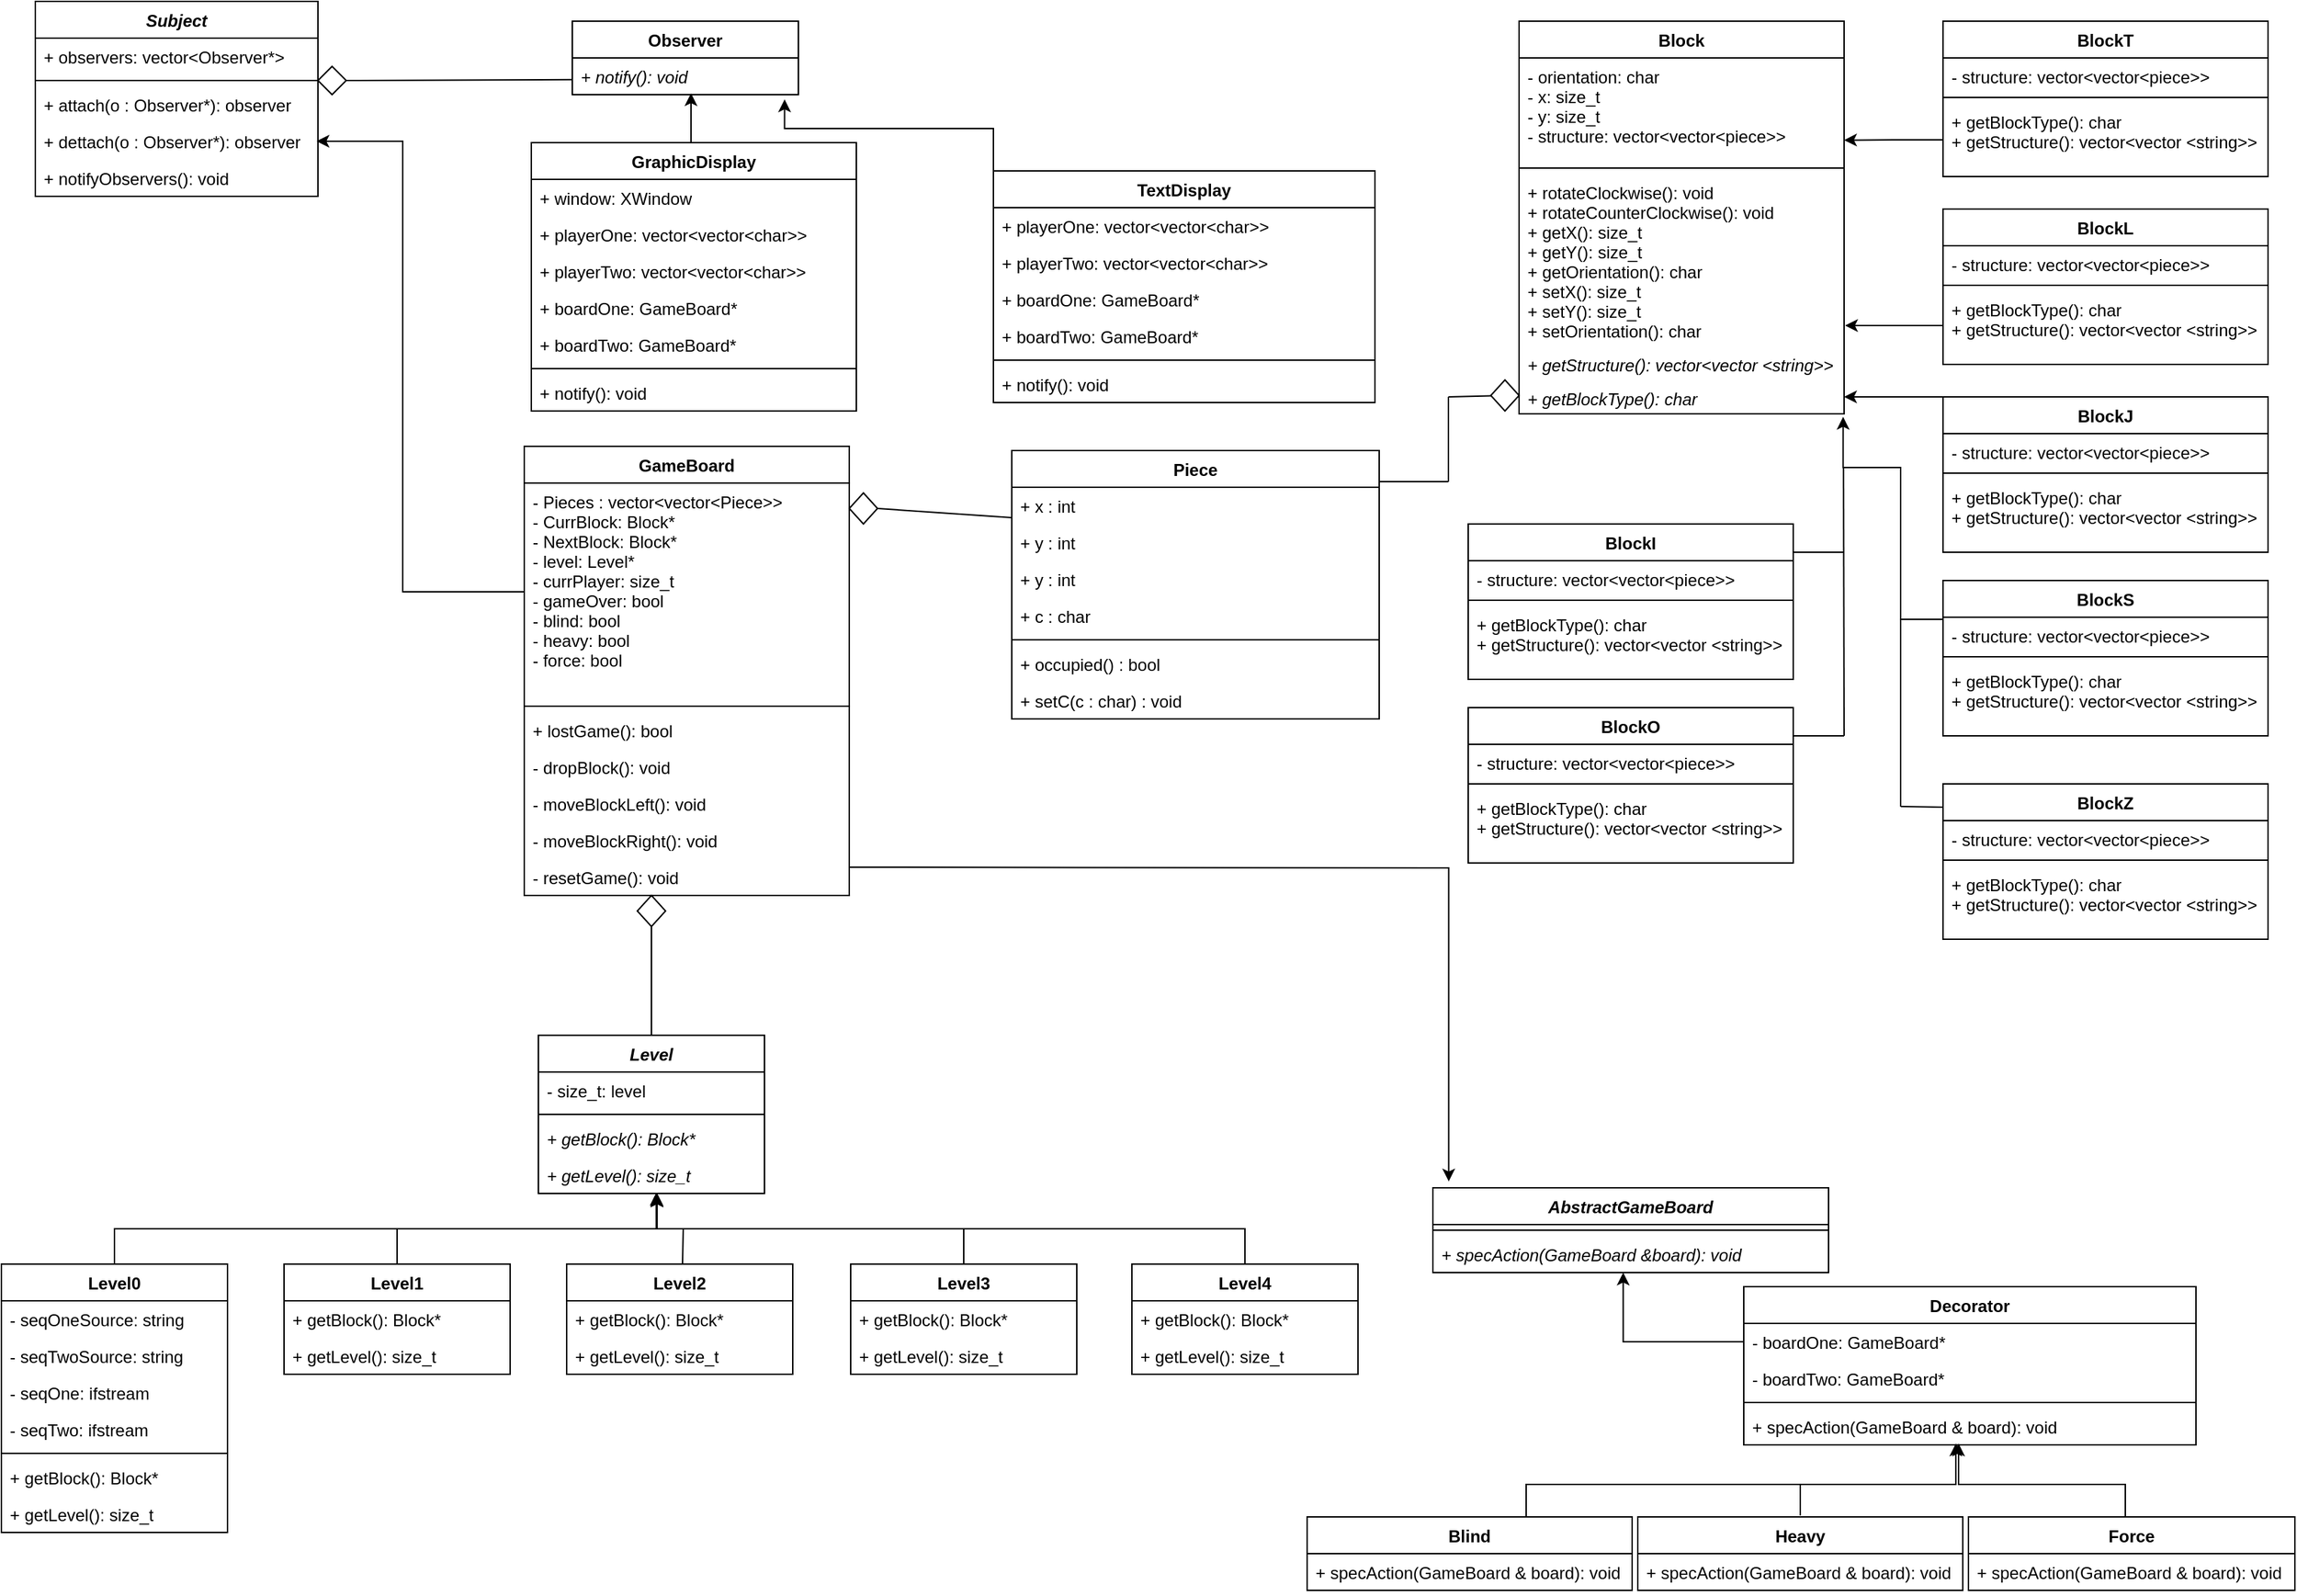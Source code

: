 <mxfile version="20.6.0" type="github">
  <diagram id="C5RBs43oDa-KdzZeNtuy" name="Page-1">
    <mxGraphModel dx="868" dy="437" grid="0" gridSize="10" guides="1" tooltips="1" connect="1" arrows="1" fold="1" page="0" pageScale="1" pageWidth="827" pageHeight="1169" math="0" shadow="0">
      <root>
        <mxCell id="WIyWlLk6GJQsqaUBKTNV-0" />
        <mxCell id="WIyWlLk6GJQsqaUBKTNV-1" parent="WIyWlLk6GJQsqaUBKTNV-0" />
        <mxCell id="HCrgHFyzqFVPdRo0mYGG-0" value="Subject" style="swimlane;fontStyle=3;align=center;verticalAlign=top;childLayout=stackLayout;horizontal=1;startSize=26;horizontalStack=0;resizeParent=1;resizeParentMax=0;resizeLast=0;collapsible=1;marginBottom=0;" parent="WIyWlLk6GJQsqaUBKTNV-1" vertex="1">
          <mxGeometry x="40" y="10" width="200" height="138" as="geometry" />
        </mxCell>
        <mxCell id="HCrgHFyzqFVPdRo0mYGG-1" value="+ observers: vector&lt;Observer*&gt;" style="text;strokeColor=none;fillColor=none;align=left;verticalAlign=top;spacingLeft=4;spacingRight=4;overflow=hidden;rotatable=0;points=[[0,0.5],[1,0.5]];portConstraint=eastwest;" parent="HCrgHFyzqFVPdRo0mYGG-0" vertex="1">
          <mxGeometry y="26" width="200" height="26" as="geometry" />
        </mxCell>
        <mxCell id="HCrgHFyzqFVPdRo0mYGG-2" value="" style="line;strokeWidth=1;fillColor=none;align=left;verticalAlign=middle;spacingTop=-1;spacingLeft=3;spacingRight=3;rotatable=0;labelPosition=right;points=[];portConstraint=eastwest;strokeColor=inherit;" parent="HCrgHFyzqFVPdRo0mYGG-0" vertex="1">
          <mxGeometry y="52" width="200" height="8" as="geometry" />
        </mxCell>
        <mxCell id="OUQTVfBQ55vAlHP0ge6A-0" value="+ attach(o : Observer*): observer" style="text;strokeColor=none;fillColor=none;align=left;verticalAlign=top;spacingLeft=4;spacingRight=4;overflow=hidden;rotatable=0;points=[[0,0.5],[1,0.5]];portConstraint=eastwest;" parent="HCrgHFyzqFVPdRo0mYGG-0" vertex="1">
          <mxGeometry y="60" width="200" height="26" as="geometry" />
        </mxCell>
        <mxCell id="OUQTVfBQ55vAlHP0ge6A-1" value="+ dettach(o : Observer*): observer" style="text;strokeColor=none;fillColor=none;align=left;verticalAlign=top;spacingLeft=4;spacingRight=4;overflow=hidden;rotatable=0;points=[[0,0.5],[1,0.5]];portConstraint=eastwest;" parent="HCrgHFyzqFVPdRo0mYGG-0" vertex="1">
          <mxGeometry y="86" width="200" height="26" as="geometry" />
        </mxCell>
        <mxCell id="OUQTVfBQ55vAlHP0ge6A-2" value="+ notifyObservers(): void" style="text;strokeColor=none;fillColor=none;align=left;verticalAlign=top;spacingLeft=4;spacingRight=4;overflow=hidden;rotatable=0;points=[[0,0.5],[1,0.5]];portConstraint=eastwest;" parent="HCrgHFyzqFVPdRo0mYGG-0" vertex="1">
          <mxGeometry y="112" width="200" height="26" as="geometry" />
        </mxCell>
        <mxCell id="HCrgHFyzqFVPdRo0mYGG-4" value="Observer&#xa;" style="swimlane;fontStyle=1;align=center;verticalAlign=top;childLayout=stackLayout;horizontal=1;startSize=26;horizontalStack=0;resizeParent=1;resizeParentMax=0;resizeLast=0;collapsible=1;marginBottom=0;" parent="WIyWlLk6GJQsqaUBKTNV-1" vertex="1">
          <mxGeometry x="420" y="24" width="160" height="52" as="geometry" />
        </mxCell>
        <mxCell id="HCrgHFyzqFVPdRo0mYGG-7" value="+ notify(): void" style="text;strokeColor=none;fillColor=none;align=left;verticalAlign=top;spacingLeft=4;spacingRight=4;overflow=hidden;rotatable=0;points=[[0,0.5],[1,0.5]];portConstraint=eastwest;fontStyle=2" parent="HCrgHFyzqFVPdRo0mYGG-4" vertex="1">
          <mxGeometry y="26" width="160" height="26" as="geometry" />
        </mxCell>
        <mxCell id="lVJH6jQBZUsWnWcLVEKp-0" style="edgeStyle=orthogonalEdgeStyle;rounded=0;orthogonalLoop=1;jettySize=auto;html=1;exitX=0.5;exitY=0;exitDx=0;exitDy=0;entryX=0.525;entryY=0.962;entryDx=0;entryDy=0;entryPerimeter=0;" parent="WIyWlLk6GJQsqaUBKTNV-1" source="HCrgHFyzqFVPdRo0mYGG-8" target="HCrgHFyzqFVPdRo0mYGG-7" edge="1">
          <mxGeometry relative="1" as="geometry" />
        </mxCell>
        <mxCell id="HCrgHFyzqFVPdRo0mYGG-8" value="GraphicDisplay&#xa;" style="swimlane;fontStyle=1;align=center;verticalAlign=top;childLayout=stackLayout;horizontal=1;startSize=26;horizontalStack=0;resizeParent=1;resizeParentMax=0;resizeLast=0;collapsible=1;marginBottom=0;" parent="WIyWlLk6GJQsqaUBKTNV-1" vertex="1">
          <mxGeometry x="391" y="110" width="230" height="190" as="geometry" />
        </mxCell>
        <mxCell id="HCrgHFyzqFVPdRo0mYGG-9" value="+ window: XWindow" style="text;strokeColor=none;fillColor=none;align=left;verticalAlign=top;spacingLeft=4;spacingRight=4;overflow=hidden;rotatable=0;points=[[0,0.5],[1,0.5]];portConstraint=eastwest;" parent="HCrgHFyzqFVPdRo0mYGG-8" vertex="1">
          <mxGeometry y="26" width="230" height="26" as="geometry" />
        </mxCell>
        <mxCell id="OUQTVfBQ55vAlHP0ge6A-22" value="+ playerOne: vector&lt;vector&lt;char&gt;&gt;" style="text;strokeColor=none;fillColor=none;align=left;verticalAlign=top;spacingLeft=4;spacingRight=4;overflow=hidden;rotatable=0;points=[[0,0.5],[1,0.5]];portConstraint=eastwest;" parent="HCrgHFyzqFVPdRo0mYGG-8" vertex="1">
          <mxGeometry y="52" width="230" height="26" as="geometry" />
        </mxCell>
        <mxCell id="OUQTVfBQ55vAlHP0ge6A-23" value="+ playerTwo: vector&lt;vector&lt;char&gt;&gt;" style="text;strokeColor=none;fillColor=none;align=left;verticalAlign=top;spacingLeft=4;spacingRight=4;overflow=hidden;rotatable=0;points=[[0,0.5],[1,0.5]];portConstraint=eastwest;" parent="HCrgHFyzqFVPdRo0mYGG-8" vertex="1">
          <mxGeometry y="78" width="230" height="26" as="geometry" />
        </mxCell>
        <mxCell id="OUQTVfBQ55vAlHP0ge6A-24" value="+ boardOne: GameBoard*" style="text;strokeColor=none;fillColor=none;align=left;verticalAlign=top;spacingLeft=4;spacingRight=4;overflow=hidden;rotatable=0;points=[[0,0.5],[1,0.5]];portConstraint=eastwest;" parent="HCrgHFyzqFVPdRo0mYGG-8" vertex="1">
          <mxGeometry y="104" width="230" height="26" as="geometry" />
        </mxCell>
        <mxCell id="OUQTVfBQ55vAlHP0ge6A-25" value="+ boardTwo: GameBoard*" style="text;strokeColor=none;fillColor=none;align=left;verticalAlign=top;spacingLeft=4;spacingRight=4;overflow=hidden;rotatable=0;points=[[0,0.5],[1,0.5]];portConstraint=eastwest;" parent="HCrgHFyzqFVPdRo0mYGG-8" vertex="1">
          <mxGeometry y="130" width="230" height="26" as="geometry" />
        </mxCell>
        <mxCell id="HCrgHFyzqFVPdRo0mYGG-10" value="" style="line;strokeWidth=1;fillColor=none;align=left;verticalAlign=middle;spacingTop=-1;spacingLeft=3;spacingRight=3;rotatable=0;labelPosition=right;points=[];portConstraint=eastwest;strokeColor=inherit;" parent="HCrgHFyzqFVPdRo0mYGG-8" vertex="1">
          <mxGeometry y="156" width="230" height="8" as="geometry" />
        </mxCell>
        <mxCell id="OUQTVfBQ55vAlHP0ge6A-26" value="+ notify(): void" style="text;strokeColor=none;fillColor=none;align=left;verticalAlign=top;spacingLeft=4;spacingRight=4;overflow=hidden;rotatable=0;points=[[0,0.5],[1,0.5]];portConstraint=eastwest;" parent="HCrgHFyzqFVPdRo0mYGG-8" vertex="1">
          <mxGeometry y="164" width="230" height="26" as="geometry" />
        </mxCell>
        <mxCell id="OUQTVfBQ55vAlHP0ge6A-53" style="edgeStyle=orthogonalEdgeStyle;rounded=0;orthogonalLoop=1;jettySize=auto;html=1;exitX=0;exitY=0;exitDx=0;exitDy=0;entryX=0.939;entryY=1.13;entryDx=0;entryDy=0;entryPerimeter=0;" parent="WIyWlLk6GJQsqaUBKTNV-1" source="HCrgHFyzqFVPdRo0mYGG-12" target="HCrgHFyzqFVPdRo0mYGG-7" edge="1">
          <mxGeometry relative="1" as="geometry">
            <Array as="points">
              <mxPoint x="718" y="100" />
              <mxPoint x="570" y="100" />
            </Array>
          </mxGeometry>
        </mxCell>
        <mxCell id="HCrgHFyzqFVPdRo0mYGG-12" value="TextDisplay&#xa;" style="swimlane;fontStyle=1;align=center;verticalAlign=top;childLayout=stackLayout;horizontal=1;startSize=26;horizontalStack=0;resizeParent=1;resizeParentMax=0;resizeLast=0;collapsible=1;marginBottom=0;" parent="WIyWlLk6GJQsqaUBKTNV-1" vertex="1">
          <mxGeometry x="718" y="130" width="270" height="164" as="geometry" />
        </mxCell>
        <mxCell id="HCrgHFyzqFVPdRo0mYGG-13" value="+ playerOne: vector&lt;vector&lt;char&gt;&gt;" style="text;strokeColor=none;fillColor=none;align=left;verticalAlign=top;spacingLeft=4;spacingRight=4;overflow=hidden;rotatable=0;points=[[0,0.5],[1,0.5]];portConstraint=eastwest;" parent="HCrgHFyzqFVPdRo0mYGG-12" vertex="1">
          <mxGeometry y="26" width="270" height="26" as="geometry" />
        </mxCell>
        <mxCell id="OUQTVfBQ55vAlHP0ge6A-18" value="+ playerTwo: vector&lt;vector&lt;char&gt;&gt;" style="text;strokeColor=none;fillColor=none;align=left;verticalAlign=top;spacingLeft=4;spacingRight=4;overflow=hidden;rotatable=0;points=[[0,0.5],[1,0.5]];portConstraint=eastwest;" parent="HCrgHFyzqFVPdRo0mYGG-12" vertex="1">
          <mxGeometry y="52" width="270" height="26" as="geometry" />
        </mxCell>
        <mxCell id="OUQTVfBQ55vAlHP0ge6A-19" value="+ boardOne: GameBoard*" style="text;strokeColor=none;fillColor=none;align=left;verticalAlign=top;spacingLeft=4;spacingRight=4;overflow=hidden;rotatable=0;points=[[0,0.5],[1,0.5]];portConstraint=eastwest;" parent="HCrgHFyzqFVPdRo0mYGG-12" vertex="1">
          <mxGeometry y="78" width="270" height="26" as="geometry" />
        </mxCell>
        <mxCell id="OUQTVfBQ55vAlHP0ge6A-20" value="+ boardTwo: GameBoard*" style="text;strokeColor=none;fillColor=none;align=left;verticalAlign=top;spacingLeft=4;spacingRight=4;overflow=hidden;rotatable=0;points=[[0,0.5],[1,0.5]];portConstraint=eastwest;" parent="HCrgHFyzqFVPdRo0mYGG-12" vertex="1">
          <mxGeometry y="104" width="270" height="26" as="geometry" />
        </mxCell>
        <mxCell id="HCrgHFyzqFVPdRo0mYGG-14" value="" style="line;strokeWidth=1;fillColor=none;align=left;verticalAlign=middle;spacingTop=-1;spacingLeft=3;spacingRight=3;rotatable=0;labelPosition=right;points=[];portConstraint=eastwest;strokeColor=inherit;" parent="HCrgHFyzqFVPdRo0mYGG-12" vertex="1">
          <mxGeometry y="130" width="270" height="8" as="geometry" />
        </mxCell>
        <mxCell id="HCrgHFyzqFVPdRo0mYGG-15" value="+ notify(): void" style="text;strokeColor=none;fillColor=none;align=left;verticalAlign=top;spacingLeft=4;spacingRight=4;overflow=hidden;rotatable=0;points=[[0,0.5],[1,0.5]];portConstraint=eastwest;" parent="HCrgHFyzqFVPdRo0mYGG-12" vertex="1">
          <mxGeometry y="138" width="270" height="26" as="geometry" />
        </mxCell>
        <mxCell id="HCrgHFyzqFVPdRo0mYGG-22" value="GameBoard" style="swimlane;fontStyle=1;align=center;verticalAlign=top;childLayout=stackLayout;horizontal=1;startSize=26;horizontalStack=0;resizeParent=1;resizeParentMax=0;resizeLast=0;collapsible=1;marginBottom=0;" parent="WIyWlLk6GJQsqaUBKTNV-1" vertex="1">
          <mxGeometry x="386" y="325" width="230" height="318" as="geometry" />
        </mxCell>
        <mxCell id="HCrgHFyzqFVPdRo0mYGG-23" value="- Pieces : vector&lt;vector&lt;Piece&gt;&gt;&#xa;- CurrBlock: Block*&#xa;- NextBlock: Block*&#xa;- level: Level* &#xa;- currPlayer: size_t&#xa;- gameOver: bool&#xa;- blind: bool&#xa;- heavy: bool&#xa;- force: bool" style="text;strokeColor=none;fillColor=none;align=left;verticalAlign=top;spacingLeft=4;spacingRight=4;overflow=hidden;rotatable=0;points=[[0,0.5],[1,0.5]];portConstraint=eastwest;" parent="HCrgHFyzqFVPdRo0mYGG-22" vertex="1">
          <mxGeometry y="26" width="230" height="154" as="geometry" />
        </mxCell>
        <mxCell id="HCrgHFyzqFVPdRo0mYGG-24" value="" style="line;strokeWidth=1;fillColor=none;align=left;verticalAlign=middle;spacingTop=-1;spacingLeft=3;spacingRight=3;rotatable=0;labelPosition=right;points=[];portConstraint=eastwest;strokeColor=inherit;" parent="HCrgHFyzqFVPdRo0mYGG-22" vertex="1">
          <mxGeometry y="180" width="230" height="8" as="geometry" />
        </mxCell>
        <mxCell id="HCrgHFyzqFVPdRo0mYGG-25" value="+ lostGame(): bool" style="text;strokeColor=none;fillColor=none;align=left;verticalAlign=top;spacingLeft=4;spacingRight=4;overflow=hidden;rotatable=0;points=[[0,0.5],[1,0.5]];portConstraint=eastwest;" parent="HCrgHFyzqFVPdRo0mYGG-22" vertex="1">
          <mxGeometry y="188" width="230" height="26" as="geometry" />
        </mxCell>
        <mxCell id="HCrgHFyzqFVPdRo0mYGG-112" value="- dropBlock(): void" style="text;strokeColor=none;fillColor=none;align=left;verticalAlign=top;spacingLeft=4;spacingRight=4;overflow=hidden;rotatable=0;points=[[0,0.5],[1,0.5]];portConstraint=eastwest;" parent="HCrgHFyzqFVPdRo0mYGG-22" vertex="1">
          <mxGeometry y="214" width="230" height="26" as="geometry" />
        </mxCell>
        <mxCell id="HCrgHFyzqFVPdRo0mYGG-128" value="- moveBlockLeft(): void" style="text;strokeColor=none;fillColor=none;align=left;verticalAlign=top;spacingLeft=4;spacingRight=4;overflow=hidden;rotatable=0;points=[[0,0.5],[1,0.5]];portConstraint=eastwest;" parent="HCrgHFyzqFVPdRo0mYGG-22" vertex="1">
          <mxGeometry y="240" width="230" height="26" as="geometry" />
        </mxCell>
        <mxCell id="HCrgHFyzqFVPdRo0mYGG-129" value="- moveBlockRight(): void" style="text;strokeColor=none;fillColor=none;align=left;verticalAlign=top;spacingLeft=4;spacingRight=4;overflow=hidden;rotatable=0;points=[[0,0.5],[1,0.5]];portConstraint=eastwest;" parent="HCrgHFyzqFVPdRo0mYGG-22" vertex="1">
          <mxGeometry y="266" width="230" height="26" as="geometry" />
        </mxCell>
        <mxCell id="HCrgHFyzqFVPdRo0mYGG-130" value="- resetGame(): void" style="text;strokeColor=none;fillColor=none;align=left;verticalAlign=top;spacingLeft=4;spacingRight=4;overflow=hidden;rotatable=0;points=[[0,0.5],[1,0.5]];portConstraint=eastwest;" parent="HCrgHFyzqFVPdRo0mYGG-22" vertex="1">
          <mxGeometry y="292" width="230" height="26" as="geometry" />
        </mxCell>
        <mxCell id="HCrgHFyzqFVPdRo0mYGG-26" value="Block" style="swimlane;fontStyle=1;align=center;verticalAlign=top;childLayout=stackLayout;horizontal=1;startSize=26;horizontalStack=0;resizeParent=1;resizeParentMax=0;resizeLast=0;collapsible=1;marginBottom=0;" parent="WIyWlLk6GJQsqaUBKTNV-1" vertex="1">
          <mxGeometry x="1090" y="24" width="230" height="278" as="geometry" />
        </mxCell>
        <mxCell id="HCrgHFyzqFVPdRo0mYGG-27" value="- orientation: char&#xa;- x: size_t&#xa;- y: size_t&#xa;- structure: vector&lt;vector&lt;piece&gt;&gt;" style="text;strokeColor=none;fillColor=none;align=left;verticalAlign=top;spacingLeft=4;spacingRight=4;overflow=hidden;rotatable=0;points=[[0,0.5],[1,0.5]];portConstraint=eastwest;" parent="HCrgHFyzqFVPdRo0mYGG-26" vertex="1">
          <mxGeometry y="26" width="230" height="74" as="geometry" />
        </mxCell>
        <mxCell id="HCrgHFyzqFVPdRo0mYGG-28" value="" style="line;strokeWidth=1;fillColor=none;align=left;verticalAlign=middle;spacingTop=-1;spacingLeft=3;spacingRight=3;rotatable=0;labelPosition=right;points=[];portConstraint=eastwest;strokeColor=inherit;" parent="HCrgHFyzqFVPdRo0mYGG-26" vertex="1">
          <mxGeometry y="100" width="230" height="8" as="geometry" />
        </mxCell>
        <mxCell id="HCrgHFyzqFVPdRo0mYGG-29" value="+ rotateClockwise(): void&#xa;+ rotateCounterClockwise(): void&#xa;+ getX(): size_t&#xa;+ getY(): size_t&#xa;+ getOrientation(): char&#xa;+ setX(): size_t&#xa;+ setY(): size_t&#xa;+ setOrientation(): char" style="text;strokeColor=none;fillColor=none;align=left;verticalAlign=top;spacingLeft=4;spacingRight=4;overflow=hidden;rotatable=0;points=[[0,0.5],[1,0.5]];portConstraint=eastwest;fontStyle=0" parent="HCrgHFyzqFVPdRo0mYGG-26" vertex="1">
          <mxGeometry y="108" width="230" height="122" as="geometry" />
        </mxCell>
        <mxCell id="QaR2JVbbHhm6DyczOlMg-28" value="+ getStructure(): vector&lt;vector &lt;string&gt;&gt;" style="text;strokeColor=none;fillColor=none;align=left;verticalAlign=top;spacingLeft=4;spacingRight=4;overflow=hidden;rotatable=0;points=[[0,0.5],[1,0.5]];portConstraint=eastwest;fontStyle=2" parent="HCrgHFyzqFVPdRo0mYGG-26" vertex="1">
          <mxGeometry y="230" width="230" height="24" as="geometry" />
        </mxCell>
        <mxCell id="QaR2JVbbHhm6DyczOlMg-26" value="+ getBlockType(): char" style="text;strokeColor=none;fillColor=none;align=left;verticalAlign=top;spacingLeft=4;spacingRight=4;overflow=hidden;rotatable=0;points=[[0,0.5],[1,0.5]];portConstraint=eastwest;fontStyle=2" parent="HCrgHFyzqFVPdRo0mYGG-26" vertex="1">
          <mxGeometry y="254" width="230" height="24" as="geometry" />
        </mxCell>
        <mxCell id="HCrgHFyzqFVPdRo0mYGG-42" value="Decorator&#xa;" style="swimlane;fontStyle=1;align=center;verticalAlign=top;childLayout=stackLayout;horizontal=1;startSize=26;horizontalStack=0;resizeParent=1;resizeParentMax=0;resizeLast=0;collapsible=1;marginBottom=0;" parent="WIyWlLk6GJQsqaUBKTNV-1" vertex="1">
          <mxGeometry x="1249" y="920" width="320" height="112" as="geometry" />
        </mxCell>
        <mxCell id="HCrgHFyzqFVPdRo0mYGG-43" value="- boardOne: GameBoard*" style="text;strokeColor=none;fillColor=none;align=left;verticalAlign=top;spacingLeft=4;spacingRight=4;overflow=hidden;rotatable=0;points=[[0,0.5],[1,0.5]];portConstraint=eastwest;" parent="HCrgHFyzqFVPdRo0mYGG-42" vertex="1">
          <mxGeometry y="26" width="320" height="26" as="geometry" />
        </mxCell>
        <mxCell id="QaR2JVbbHhm6DyczOlMg-0" value="- boardTwo: GameBoard*" style="text;strokeColor=none;fillColor=none;align=left;verticalAlign=top;spacingLeft=4;spacingRight=4;overflow=hidden;rotatable=0;points=[[0,0.5],[1,0.5]];portConstraint=eastwest;" parent="HCrgHFyzqFVPdRo0mYGG-42" vertex="1">
          <mxGeometry y="52" width="320" height="26" as="geometry" />
        </mxCell>
        <mxCell id="HCrgHFyzqFVPdRo0mYGG-44" value="" style="line;strokeWidth=1;fillColor=none;align=left;verticalAlign=middle;spacingTop=-1;spacingLeft=3;spacingRight=3;rotatable=0;labelPosition=right;points=[];portConstraint=eastwest;strokeColor=inherit;" parent="HCrgHFyzqFVPdRo0mYGG-42" vertex="1">
          <mxGeometry y="78" width="320" height="8" as="geometry" />
        </mxCell>
        <mxCell id="HCrgHFyzqFVPdRo0mYGG-45" value="+ specAction(GameBoard &amp; board): void" style="text;strokeColor=none;fillColor=none;align=left;verticalAlign=top;spacingLeft=4;spacingRight=4;overflow=hidden;rotatable=0;points=[[0,0.5],[1,0.5]];portConstraint=eastwest;" parent="HCrgHFyzqFVPdRo0mYGG-42" vertex="1">
          <mxGeometry y="86" width="320" height="26" as="geometry" />
        </mxCell>
        <mxCell id="HCrgHFyzqFVPdRo0mYGG-46" value="Piece" style="swimlane;fontStyle=1;align=center;verticalAlign=top;childLayout=stackLayout;horizontal=1;startSize=26;horizontalStack=0;resizeParent=1;resizeParentMax=0;resizeLast=0;collapsible=1;marginBottom=0;" parent="WIyWlLk6GJQsqaUBKTNV-1" vertex="1">
          <mxGeometry x="731" y="328" width="260" height="190" as="geometry" />
        </mxCell>
        <mxCell id="OUQTVfBQ55vAlHP0ge6A-12" value="+ x : int" style="text;strokeColor=none;fillColor=none;align=left;verticalAlign=top;spacingLeft=4;spacingRight=4;overflow=hidden;rotatable=0;points=[[0,0.5],[1,0.5]];portConstraint=eastwest;" parent="HCrgHFyzqFVPdRo0mYGG-46" vertex="1">
          <mxGeometry y="26" width="260" height="26" as="geometry" />
        </mxCell>
        <mxCell id="OUQTVfBQ55vAlHP0ge6A-13" value="+ y : int" style="text;strokeColor=none;fillColor=none;align=left;verticalAlign=top;spacingLeft=4;spacingRight=4;overflow=hidden;rotatable=0;points=[[0,0.5],[1,0.5]];portConstraint=eastwest;" parent="HCrgHFyzqFVPdRo0mYGG-46" vertex="1">
          <mxGeometry y="52" width="260" height="26" as="geometry" />
        </mxCell>
        <mxCell id="QaR2JVbbHhm6DyczOlMg-13" value="+ y : int" style="text;strokeColor=none;fillColor=none;align=left;verticalAlign=top;spacingLeft=4;spacingRight=4;overflow=hidden;rotatable=0;points=[[0,0.5],[1,0.5]];portConstraint=eastwest;" parent="HCrgHFyzqFVPdRo0mYGG-46" vertex="1">
          <mxGeometry y="78" width="260" height="26" as="geometry" />
        </mxCell>
        <mxCell id="OUQTVfBQ55vAlHP0ge6A-14" value="+ c : char" style="text;strokeColor=none;fillColor=none;align=left;verticalAlign=top;spacingLeft=4;spacingRight=4;overflow=hidden;rotatable=0;points=[[0,0.5],[1,0.5]];portConstraint=eastwest;" parent="HCrgHFyzqFVPdRo0mYGG-46" vertex="1">
          <mxGeometry y="104" width="260" height="26" as="geometry" />
        </mxCell>
        <mxCell id="HCrgHFyzqFVPdRo0mYGG-48" value="" style="line;strokeWidth=1;fillColor=none;align=left;verticalAlign=middle;spacingTop=-1;spacingLeft=3;spacingRight=3;rotatable=0;labelPosition=right;points=[];portConstraint=eastwest;strokeColor=inherit;" parent="HCrgHFyzqFVPdRo0mYGG-46" vertex="1">
          <mxGeometry y="130" width="260" height="8" as="geometry" />
        </mxCell>
        <mxCell id="OUQTVfBQ55vAlHP0ge6A-16" value="+ occupied() : bool" style="text;strokeColor=none;fillColor=none;align=left;verticalAlign=top;spacingLeft=4;spacingRight=4;overflow=hidden;rotatable=0;points=[[0,0.5],[1,0.5]];portConstraint=eastwest;" parent="HCrgHFyzqFVPdRo0mYGG-46" vertex="1">
          <mxGeometry y="138" width="260" height="26" as="geometry" />
        </mxCell>
        <mxCell id="HCrgHFyzqFVPdRo0mYGG-49" value="+ setC(c : char) : void" style="text;strokeColor=none;fillColor=none;align=left;verticalAlign=top;spacingLeft=4;spacingRight=4;overflow=hidden;rotatable=0;points=[[0,0.5],[1,0.5]];portConstraint=eastwest;" parent="HCrgHFyzqFVPdRo0mYGG-46" vertex="1">
          <mxGeometry y="164" width="260" height="26" as="geometry" />
        </mxCell>
        <mxCell id="2h-iUpZ2-GN6CcSoCDCx-0" style="edgeStyle=orthogonalEdgeStyle;rounded=0;orthogonalLoop=1;jettySize=auto;html=1;exitX=0.5;exitY=0;exitDx=0;exitDy=0;entryX=0.469;entryY=0.962;entryDx=0;entryDy=0;entryPerimeter=0;" parent="WIyWlLk6GJQsqaUBKTNV-1" source="HCrgHFyzqFVPdRo0mYGG-70" target="HCrgHFyzqFVPdRo0mYGG-45" edge="1">
          <mxGeometry relative="1" as="geometry">
            <Array as="points">
              <mxPoint x="1095" y="1060" />
              <mxPoint x="1399" y="1060" />
            </Array>
          </mxGeometry>
        </mxCell>
        <mxCell id="HCrgHFyzqFVPdRo0mYGG-70" value="Blind" style="swimlane;fontStyle=1;align=center;verticalAlign=top;childLayout=stackLayout;horizontal=1;startSize=26;horizontalStack=0;resizeParent=1;resizeParentMax=0;resizeLast=0;collapsible=1;marginBottom=0;" parent="WIyWlLk6GJQsqaUBKTNV-1" vertex="1">
          <mxGeometry x="940" y="1083" width="230" height="52" as="geometry" />
        </mxCell>
        <mxCell id="QaR2JVbbHhm6DyczOlMg-2" value="+ specAction(GameBoard &amp; board): void" style="text;strokeColor=none;fillColor=none;align=left;verticalAlign=top;spacingLeft=4;spacingRight=4;overflow=hidden;rotatable=0;points=[[0,0.5],[1,0.5]];portConstraint=eastwest;" parent="HCrgHFyzqFVPdRo0mYGG-70" vertex="1">
          <mxGeometry y="26" width="230" height="26" as="geometry" />
        </mxCell>
        <mxCell id="2h-iUpZ2-GN6CcSoCDCx-2" style="edgeStyle=orthogonalEdgeStyle;rounded=0;orthogonalLoop=1;jettySize=auto;html=1;exitX=0.5;exitY=0;exitDx=0;exitDy=0;entryX=0.475;entryY=0.962;entryDx=0;entryDy=0;entryPerimeter=0;" parent="WIyWlLk6GJQsqaUBKTNV-1" source="HCrgHFyzqFVPdRo0mYGG-74" target="HCrgHFyzqFVPdRo0mYGG-45" edge="1">
          <mxGeometry relative="1" as="geometry">
            <Array as="points">
              <mxPoint x="1519" y="1060" />
              <mxPoint x="1401" y="1060" />
            </Array>
          </mxGeometry>
        </mxCell>
        <mxCell id="HCrgHFyzqFVPdRo0mYGG-74" value="Force" style="swimlane;fontStyle=1;align=center;verticalAlign=top;childLayout=stackLayout;horizontal=1;startSize=26;horizontalStack=0;resizeParent=1;resizeParentMax=0;resizeLast=0;collapsible=1;marginBottom=0;" parent="WIyWlLk6GJQsqaUBKTNV-1" vertex="1">
          <mxGeometry x="1408" y="1083" width="231" height="52" as="geometry" />
        </mxCell>
        <mxCell id="QaR2JVbbHhm6DyczOlMg-4" value="+ specAction(GameBoard &amp; board): void" style="text;strokeColor=none;fillColor=none;align=left;verticalAlign=top;spacingLeft=4;spacingRight=4;overflow=hidden;rotatable=0;points=[[0,0.5],[1,0.5]];portConstraint=eastwest;" parent="HCrgHFyzqFVPdRo0mYGG-74" vertex="1">
          <mxGeometry y="26" width="231" height="26" as="geometry" />
        </mxCell>
        <mxCell id="HCrgHFyzqFVPdRo0mYGG-78" value="Heavy" style="swimlane;fontStyle=1;align=center;verticalAlign=top;childLayout=stackLayout;horizontal=1;startSize=26;horizontalStack=0;resizeParent=1;resizeParentMax=0;resizeLast=0;collapsible=1;marginBottom=0;" parent="WIyWlLk6GJQsqaUBKTNV-1" vertex="1">
          <mxGeometry x="1174" y="1083" width="230" height="52" as="geometry" />
        </mxCell>
        <mxCell id="QaR2JVbbHhm6DyczOlMg-3" value="+ specAction(GameBoard &amp; board): void" style="text;strokeColor=none;fillColor=none;align=left;verticalAlign=top;spacingLeft=4;spacingRight=4;overflow=hidden;rotatable=0;points=[[0,0.5],[1,0.5]];portConstraint=eastwest;" parent="HCrgHFyzqFVPdRo0mYGG-78" vertex="1">
          <mxGeometry y="26" width="230" height="26" as="geometry" />
        </mxCell>
        <mxCell id="OUQTVfBQ55vAlHP0ge6A-3" value="" style="rhombus;whiteSpace=wrap;html=1;" parent="WIyWlLk6GJQsqaUBKTNV-1" vertex="1">
          <mxGeometry x="240" y="56" width="20" height="20" as="geometry" />
        </mxCell>
        <mxCell id="OUQTVfBQ55vAlHP0ge6A-4" value="" style="endArrow=none;html=1;rounded=0;entryX=0;entryY=0.744;entryDx=0;entryDy=0;entryPerimeter=0;exitX=1;exitY=0.5;exitDx=0;exitDy=0;" parent="WIyWlLk6GJQsqaUBKTNV-1" source="OUQTVfBQ55vAlHP0ge6A-3" edge="1">
          <mxGeometry width="50" height="50" relative="1" as="geometry">
            <mxPoint x="270" y="65" as="sourcePoint" />
            <mxPoint x="420" y="65.344" as="targetPoint" />
          </mxGeometry>
        </mxCell>
        <mxCell id="OUQTVfBQ55vAlHP0ge6A-6" style="edgeStyle=orthogonalEdgeStyle;rounded=0;orthogonalLoop=1;jettySize=auto;html=1;exitX=0;exitY=0.5;exitDx=0;exitDy=0;entryX=1;entryY=0.5;entryDx=0;entryDy=0;" parent="WIyWlLk6GJQsqaUBKTNV-1" source="HCrgHFyzqFVPdRo0mYGG-23" edge="1">
          <mxGeometry relative="1" as="geometry">
            <mxPoint x="330" y="518" as="sourcePoint" />
            <mxPoint x="239" y="109" as="targetPoint" />
            <Array as="points">
              <mxPoint x="300" y="428" />
              <mxPoint x="300" y="109" />
            </Array>
          </mxGeometry>
        </mxCell>
        <mxCell id="OUQTVfBQ55vAlHP0ge6A-7" value="" style="rhombus;whiteSpace=wrap;html=1;" parent="WIyWlLk6GJQsqaUBKTNV-1" vertex="1">
          <mxGeometry x="616" y="358" width="20" height="22" as="geometry" />
        </mxCell>
        <mxCell id="2h-iUpZ2-GN6CcSoCDCx-3" value="AbstractGameBoard" style="swimlane;fontStyle=3;align=center;verticalAlign=top;childLayout=stackLayout;horizontal=1;startSize=26;horizontalStack=0;resizeParent=1;resizeParentMax=0;resizeLast=0;collapsible=1;marginBottom=0;" parent="WIyWlLk6GJQsqaUBKTNV-1" vertex="1">
          <mxGeometry x="1029" y="850" width="280" height="60" as="geometry" />
        </mxCell>
        <mxCell id="2h-iUpZ2-GN6CcSoCDCx-5" value="" style="line;strokeWidth=1;fillColor=none;align=left;verticalAlign=middle;spacingTop=-1;spacingLeft=3;spacingRight=3;rotatable=0;labelPosition=right;points=[];portConstraint=eastwest;strokeColor=inherit;" parent="2h-iUpZ2-GN6CcSoCDCx-3" vertex="1">
          <mxGeometry y="26" width="280" height="8" as="geometry" />
        </mxCell>
        <mxCell id="2h-iUpZ2-GN6CcSoCDCx-6" value="+ specAction(GameBoard &amp;board): void" style="text;strokeColor=none;fillColor=none;align=left;verticalAlign=top;spacingLeft=4;spacingRight=4;overflow=hidden;rotatable=0;points=[[0,0.5],[1,0.5]];portConstraint=eastwest;fontStyle=2" parent="2h-iUpZ2-GN6CcSoCDCx-3" vertex="1">
          <mxGeometry y="34" width="280" height="26" as="geometry" />
        </mxCell>
        <mxCell id="2h-iUpZ2-GN6CcSoCDCx-7" style="edgeStyle=orthogonalEdgeStyle;rounded=0;orthogonalLoop=1;jettySize=auto;html=1;exitX=0;exitY=0.5;exitDx=0;exitDy=0;entryX=0.481;entryY=1;entryDx=0;entryDy=0;entryPerimeter=0;" parent="WIyWlLk6GJQsqaUBKTNV-1" source="HCrgHFyzqFVPdRo0mYGG-43" target="2h-iUpZ2-GN6CcSoCDCx-6" edge="1">
          <mxGeometry relative="1" as="geometry" />
        </mxCell>
        <mxCell id="2h-iUpZ2-GN6CcSoCDCx-8" style="edgeStyle=orthogonalEdgeStyle;rounded=0;orthogonalLoop=1;jettySize=auto;html=1;exitX=1;exitY=0.5;exitDx=0;exitDy=0;entryX=0.04;entryY=-0.076;entryDx=0;entryDy=0;entryPerimeter=0;" parent="WIyWlLk6GJQsqaUBKTNV-1" target="2h-iUpZ2-GN6CcSoCDCx-3" edge="1">
          <mxGeometry relative="1" as="geometry">
            <mxPoint x="616" y="623" as="sourcePoint" />
            <mxPoint x="1040" y="840" as="targetPoint" />
          </mxGeometry>
        </mxCell>
        <mxCell id="SA9e87aG5jH87XHgYJXB-0" style="edgeStyle=orthogonalEdgeStyle;rounded=0;orthogonalLoop=1;jettySize=auto;html=1;entryX=0.525;entryY=1.024;entryDx=0;entryDy=0;entryPerimeter=0;" parent="WIyWlLk6GJQsqaUBKTNV-1" source="SA9e87aG5jH87XHgYJXB-1" target="SA9e87aG5jH87XHgYJXB-29" edge="1">
          <mxGeometry relative="1" as="geometry" />
        </mxCell>
        <mxCell id="SA9e87aG5jH87XHgYJXB-1" value="Level0" style="swimlane;fontStyle=1;align=center;verticalAlign=top;childLayout=stackLayout;horizontal=1;startSize=26;horizontalStack=0;resizeParent=1;resizeParentMax=0;resizeLast=0;collapsible=1;marginBottom=0;" parent="WIyWlLk6GJQsqaUBKTNV-1" vertex="1">
          <mxGeometry x="16" y="904" width="160" height="190" as="geometry" />
        </mxCell>
        <mxCell id="SA9e87aG5jH87XHgYJXB-2" value="- seqOneSource: string" style="text;strokeColor=none;fillColor=none;align=left;verticalAlign=top;spacingLeft=4;spacingRight=4;overflow=hidden;rotatable=0;points=[[0,0.5],[1,0.5]];portConstraint=eastwest;" parent="SA9e87aG5jH87XHgYJXB-1" vertex="1">
          <mxGeometry y="26" width="160" height="26" as="geometry" />
        </mxCell>
        <mxCell id="SA9e87aG5jH87XHgYJXB-3" value="- seqTwoSource: string" style="text;strokeColor=none;fillColor=none;align=left;verticalAlign=top;spacingLeft=4;spacingRight=4;overflow=hidden;rotatable=0;points=[[0,0.5],[1,0.5]];portConstraint=eastwest;" parent="SA9e87aG5jH87XHgYJXB-1" vertex="1">
          <mxGeometry y="52" width="160" height="26" as="geometry" />
        </mxCell>
        <mxCell id="SA9e87aG5jH87XHgYJXB-4" value="- seqOne: ifstream" style="text;strokeColor=none;fillColor=none;align=left;verticalAlign=top;spacingLeft=4;spacingRight=4;overflow=hidden;rotatable=0;points=[[0,0.5],[1,0.5]];portConstraint=eastwest;" parent="SA9e87aG5jH87XHgYJXB-1" vertex="1">
          <mxGeometry y="78" width="160" height="26" as="geometry" />
        </mxCell>
        <mxCell id="SA9e87aG5jH87XHgYJXB-5" value="- seqTwo: ifstream" style="text;strokeColor=none;fillColor=none;align=left;verticalAlign=top;spacingLeft=4;spacingRight=4;overflow=hidden;rotatable=0;points=[[0,0.5],[1,0.5]];portConstraint=eastwest;" parent="SA9e87aG5jH87XHgYJXB-1" vertex="1">
          <mxGeometry y="104" width="160" height="26" as="geometry" />
        </mxCell>
        <mxCell id="SA9e87aG5jH87XHgYJXB-6" value="" style="line;strokeWidth=1;fillColor=none;align=left;verticalAlign=middle;spacingTop=-1;spacingLeft=3;spacingRight=3;rotatable=0;labelPosition=right;points=[];portConstraint=eastwest;strokeColor=inherit;" parent="SA9e87aG5jH87XHgYJXB-1" vertex="1">
          <mxGeometry y="130" width="160" height="8" as="geometry" />
        </mxCell>
        <mxCell id="SA9e87aG5jH87XHgYJXB-7" value="+ getBlock(): Block*" style="text;strokeColor=none;fillColor=none;align=left;verticalAlign=top;spacingLeft=4;spacingRight=4;overflow=hidden;rotatable=0;points=[[0,0.5],[1,0.5]];portConstraint=eastwest;" parent="SA9e87aG5jH87XHgYJXB-1" vertex="1">
          <mxGeometry y="138" width="160" height="26" as="geometry" />
        </mxCell>
        <mxCell id="SA9e87aG5jH87XHgYJXB-8" value="+ getLevel(): size_t" style="text;strokeColor=none;fillColor=none;align=left;verticalAlign=top;spacingLeft=4;spacingRight=4;overflow=hidden;rotatable=0;points=[[0,0.5],[1,0.5]];portConstraint=eastwest;" parent="SA9e87aG5jH87XHgYJXB-1" vertex="1">
          <mxGeometry y="164" width="160" height="26" as="geometry" />
        </mxCell>
        <mxCell id="SA9e87aG5jH87XHgYJXB-9" style="edgeStyle=orthogonalEdgeStyle;rounded=0;orthogonalLoop=1;jettySize=auto;html=1;entryX=0.525;entryY=0.99;entryDx=0;entryDy=0;entryPerimeter=0;" parent="WIyWlLk6GJQsqaUBKTNV-1" source="SA9e87aG5jH87XHgYJXB-10" target="SA9e87aG5jH87XHgYJXB-29" edge="1">
          <mxGeometry relative="1" as="geometry" />
        </mxCell>
        <mxCell id="SA9e87aG5jH87XHgYJXB-10" value="Level1" style="swimlane;fontStyle=1;align=center;verticalAlign=top;childLayout=stackLayout;horizontal=1;startSize=26;horizontalStack=0;resizeParent=1;resizeParentMax=0;resizeLast=0;collapsible=1;marginBottom=0;" parent="WIyWlLk6GJQsqaUBKTNV-1" vertex="1">
          <mxGeometry x="216" y="904" width="160" height="78" as="geometry" />
        </mxCell>
        <mxCell id="SA9e87aG5jH87XHgYJXB-11" value="+ getBlock(): Block*" style="text;strokeColor=none;fillColor=none;align=left;verticalAlign=top;spacingLeft=4;spacingRight=4;overflow=hidden;rotatable=0;points=[[0,0.5],[1,0.5]];portConstraint=eastwest;" parent="SA9e87aG5jH87XHgYJXB-10" vertex="1">
          <mxGeometry y="26" width="160" height="26" as="geometry" />
        </mxCell>
        <mxCell id="SA9e87aG5jH87XHgYJXB-12" value="+ getLevel(): size_t" style="text;strokeColor=none;fillColor=none;align=left;verticalAlign=top;spacingLeft=4;spacingRight=4;overflow=hidden;rotatable=0;points=[[0,0.5],[1,0.5]];portConstraint=eastwest;" parent="SA9e87aG5jH87XHgYJXB-10" vertex="1">
          <mxGeometry y="52" width="160" height="26" as="geometry" />
        </mxCell>
        <mxCell id="SA9e87aG5jH87XHgYJXB-13" style="edgeStyle=orthogonalEdgeStyle;rounded=0;orthogonalLoop=1;jettySize=auto;html=1;entryX=0.524;entryY=1.02;entryDx=0;entryDy=0;entryPerimeter=0;" parent="WIyWlLk6GJQsqaUBKTNV-1" target="SA9e87aG5jH87XHgYJXB-29" edge="1">
          <mxGeometry relative="1" as="geometry">
            <mxPoint x="498" y="904" as="sourcePoint" />
            <mxPoint x="480.24" y="853.74" as="targetPoint" />
          </mxGeometry>
        </mxCell>
        <mxCell id="SA9e87aG5jH87XHgYJXB-14" value="Level2" style="swimlane;fontStyle=1;align=center;verticalAlign=top;childLayout=stackLayout;horizontal=1;startSize=26;horizontalStack=0;resizeParent=1;resizeParentMax=0;resizeLast=0;collapsible=1;marginBottom=0;" parent="WIyWlLk6GJQsqaUBKTNV-1" vertex="1">
          <mxGeometry x="416" y="904" width="160" height="78" as="geometry" />
        </mxCell>
        <mxCell id="SA9e87aG5jH87XHgYJXB-15" value="+ getBlock(): Block*" style="text;strokeColor=none;fillColor=none;align=left;verticalAlign=top;spacingLeft=4;spacingRight=4;overflow=hidden;rotatable=0;points=[[0,0.5],[1,0.5]];portConstraint=eastwest;" parent="SA9e87aG5jH87XHgYJXB-14" vertex="1">
          <mxGeometry y="26" width="160" height="26" as="geometry" />
        </mxCell>
        <mxCell id="SA9e87aG5jH87XHgYJXB-16" value="+ getLevel(): size_t" style="text;strokeColor=none;fillColor=none;align=left;verticalAlign=top;spacingLeft=4;spacingRight=4;overflow=hidden;rotatable=0;points=[[0,0.5],[1,0.5]];portConstraint=eastwest;" parent="SA9e87aG5jH87XHgYJXB-14" vertex="1">
          <mxGeometry y="52" width="160" height="26" as="geometry" />
        </mxCell>
        <mxCell id="SA9e87aG5jH87XHgYJXB-17" style="edgeStyle=orthogonalEdgeStyle;rounded=0;orthogonalLoop=1;jettySize=auto;html=1;entryX=0.524;entryY=1.01;entryDx=0;entryDy=0;entryPerimeter=0;" parent="WIyWlLk6GJQsqaUBKTNV-1" source="SA9e87aG5jH87XHgYJXB-18" target="SA9e87aG5jH87XHgYJXB-29" edge="1">
          <mxGeometry relative="1" as="geometry" />
        </mxCell>
        <mxCell id="SA9e87aG5jH87XHgYJXB-18" value="Level3" style="swimlane;fontStyle=1;align=center;verticalAlign=top;childLayout=stackLayout;horizontal=1;startSize=26;horizontalStack=0;resizeParent=1;resizeParentMax=0;resizeLast=0;collapsible=1;marginBottom=0;" parent="WIyWlLk6GJQsqaUBKTNV-1" vertex="1">
          <mxGeometry x="617" y="904" width="160" height="78" as="geometry" />
        </mxCell>
        <mxCell id="SA9e87aG5jH87XHgYJXB-19" value="+ getBlock(): Block*" style="text;strokeColor=none;fillColor=none;align=left;verticalAlign=top;spacingLeft=4;spacingRight=4;overflow=hidden;rotatable=0;points=[[0,0.5],[1,0.5]];portConstraint=eastwest;" parent="SA9e87aG5jH87XHgYJXB-18" vertex="1">
          <mxGeometry y="26" width="160" height="26" as="geometry" />
        </mxCell>
        <mxCell id="SA9e87aG5jH87XHgYJXB-20" value="+ getLevel(): size_t" style="text;strokeColor=none;fillColor=none;align=left;verticalAlign=top;spacingLeft=4;spacingRight=4;overflow=hidden;rotatable=0;points=[[0,0.5],[1,0.5]];portConstraint=eastwest;" parent="SA9e87aG5jH87XHgYJXB-18" vertex="1">
          <mxGeometry y="52" width="160" height="26" as="geometry" />
        </mxCell>
        <mxCell id="SA9e87aG5jH87XHgYJXB-21" style="edgeStyle=orthogonalEdgeStyle;rounded=0;orthogonalLoop=1;jettySize=auto;html=1;entryX=0.521;entryY=0.982;entryDx=0;entryDy=0;entryPerimeter=0;" parent="WIyWlLk6GJQsqaUBKTNV-1" source="SA9e87aG5jH87XHgYJXB-22" target="SA9e87aG5jH87XHgYJXB-29" edge="1">
          <mxGeometry relative="1" as="geometry" />
        </mxCell>
        <mxCell id="SA9e87aG5jH87XHgYJXB-22" value="Level4" style="swimlane;fontStyle=1;align=center;verticalAlign=top;childLayout=stackLayout;horizontal=1;startSize=26;horizontalStack=0;resizeParent=1;resizeParentMax=0;resizeLast=0;collapsible=1;marginBottom=0;" parent="WIyWlLk6GJQsqaUBKTNV-1" vertex="1">
          <mxGeometry x="816" y="904" width="160" height="78" as="geometry" />
        </mxCell>
        <mxCell id="SA9e87aG5jH87XHgYJXB-23" value="+ getBlock(): Block*" style="text;strokeColor=none;fillColor=none;align=left;verticalAlign=top;spacingLeft=4;spacingRight=4;overflow=hidden;rotatable=0;points=[[0,0.5],[1,0.5]];portConstraint=eastwest;" parent="SA9e87aG5jH87XHgYJXB-22" vertex="1">
          <mxGeometry y="26" width="160" height="26" as="geometry" />
        </mxCell>
        <mxCell id="SA9e87aG5jH87XHgYJXB-24" value="+ getLevel(): size_t" style="text;strokeColor=none;fillColor=none;align=left;verticalAlign=top;spacingLeft=4;spacingRight=4;overflow=hidden;rotatable=0;points=[[0,0.5],[1,0.5]];portConstraint=eastwest;" parent="SA9e87aG5jH87XHgYJXB-22" vertex="1">
          <mxGeometry y="52" width="160" height="26" as="geometry" />
        </mxCell>
        <mxCell id="SA9e87aG5jH87XHgYJXB-30" style="edgeStyle=orthogonalEdgeStyle;rounded=0;orthogonalLoop=1;jettySize=auto;html=1;entryX=0.465;entryY=0.977;entryDx=0;entryDy=0;entryPerimeter=0;" parent="WIyWlLk6GJQsqaUBKTNV-1" source="SA9e87aG5jH87XHgYJXB-25" edge="1">
          <mxGeometry relative="1" as="geometry">
            <mxPoint x="468.95" y="652.402" as="targetPoint" />
            <Array as="points">
              <mxPoint x="476" y="652" />
            </Array>
          </mxGeometry>
        </mxCell>
        <mxCell id="SA9e87aG5jH87XHgYJXB-25" value="Level" style="swimlane;fontStyle=3;align=center;verticalAlign=top;childLayout=stackLayout;horizontal=1;startSize=26;horizontalStack=0;resizeParent=1;resizeParentMax=0;resizeLast=0;collapsible=1;marginBottom=0;" parent="WIyWlLk6GJQsqaUBKTNV-1" vertex="1">
          <mxGeometry x="396" y="742" width="160" height="112" as="geometry" />
        </mxCell>
        <mxCell id="SA9e87aG5jH87XHgYJXB-26" value="- size_t: level" style="text;strokeColor=none;fillColor=none;align=left;verticalAlign=top;spacingLeft=4;spacingRight=4;overflow=hidden;rotatable=0;points=[[0,0.5],[1,0.5]];portConstraint=eastwest;" parent="SA9e87aG5jH87XHgYJXB-25" vertex="1">
          <mxGeometry y="26" width="160" height="26" as="geometry" />
        </mxCell>
        <mxCell id="SA9e87aG5jH87XHgYJXB-27" value="" style="line;strokeWidth=1;fillColor=none;align=left;verticalAlign=middle;spacingTop=-1;spacingLeft=3;spacingRight=3;rotatable=0;labelPosition=right;points=[];portConstraint=eastwest;strokeColor=inherit;" parent="SA9e87aG5jH87XHgYJXB-25" vertex="1">
          <mxGeometry y="52" width="160" height="8" as="geometry" />
        </mxCell>
        <mxCell id="SA9e87aG5jH87XHgYJXB-28" value="+ getBlock(): Block*" style="text;strokeColor=none;fillColor=none;align=left;verticalAlign=top;spacingLeft=4;spacingRight=4;overflow=hidden;rotatable=0;points=[[0,0.5],[1,0.5]];portConstraint=eastwest;fontStyle=2" parent="SA9e87aG5jH87XHgYJXB-25" vertex="1">
          <mxGeometry y="60" width="160" height="26" as="geometry" />
        </mxCell>
        <mxCell id="SA9e87aG5jH87XHgYJXB-29" value="+ getLevel(): size_t" style="text;strokeColor=none;fillColor=none;align=left;verticalAlign=top;spacingLeft=4;spacingRight=4;overflow=hidden;rotatable=0;points=[[0,0.5],[1,0.5]];portConstraint=eastwest;fontStyle=2" parent="SA9e87aG5jH87XHgYJXB-25" vertex="1">
          <mxGeometry y="86" width="160" height="26" as="geometry" />
        </mxCell>
        <mxCell id="OUQTVfBQ55vAlHP0ge6A-11" value="" style="endArrow=none;html=1;rounded=0;exitX=1;exitY=0.5;exitDx=0;exitDy=0;entryX=0;entryY=0.25;entryDx=0;entryDy=0;" parent="WIyWlLk6GJQsqaUBKTNV-1" source="OUQTVfBQ55vAlHP0ge6A-7" target="HCrgHFyzqFVPdRo0mYGG-46" edge="1">
          <mxGeometry width="50" height="50" relative="1" as="geometry">
            <mxPoint x="691" y="367.47" as="sourcePoint" />
            <mxPoint x="731" y="367" as="targetPoint" />
          </mxGeometry>
        </mxCell>
        <mxCell id="QaR2JVbbHhm6DyczOlMg-8" value="" style="endArrow=none;html=1;rounded=0;" parent="WIyWlLk6GJQsqaUBKTNV-1" edge="1">
          <mxGeometry width="50" height="50" relative="1" as="geometry">
            <mxPoint x="1289" y="1082" as="sourcePoint" />
            <mxPoint x="1289" y="1060" as="targetPoint" />
          </mxGeometry>
        </mxCell>
        <mxCell id="QaR2JVbbHhm6DyczOlMg-9" value="BlockI" style="swimlane;fontStyle=1;align=center;verticalAlign=top;childLayout=stackLayout;horizontal=1;startSize=26;horizontalStack=0;resizeParent=1;resizeParentMax=0;resizeLast=0;collapsible=1;marginBottom=0;" parent="WIyWlLk6GJQsqaUBKTNV-1" vertex="1">
          <mxGeometry x="1054" y="380" width="230" height="110" as="geometry" />
        </mxCell>
        <mxCell id="QaR2JVbbHhm6DyczOlMg-10" value="- structure: vector&lt;vector&lt;piece&gt;&gt;" style="text;strokeColor=none;fillColor=none;align=left;verticalAlign=top;spacingLeft=4;spacingRight=4;overflow=hidden;rotatable=0;points=[[0,0.5],[1,0.5]];portConstraint=eastwest;" parent="QaR2JVbbHhm6DyczOlMg-9" vertex="1">
          <mxGeometry y="26" width="230" height="24" as="geometry" />
        </mxCell>
        <mxCell id="QaR2JVbbHhm6DyczOlMg-11" value="" style="line;strokeWidth=1;fillColor=none;align=left;verticalAlign=middle;spacingTop=-1;spacingLeft=3;spacingRight=3;rotatable=0;labelPosition=right;points=[];portConstraint=eastwest;strokeColor=inherit;" parent="QaR2JVbbHhm6DyczOlMg-9" vertex="1">
          <mxGeometry y="50" width="230" height="8" as="geometry" />
        </mxCell>
        <mxCell id="QaR2JVbbHhm6DyczOlMg-12" value="+ getBlockType(): char&#xa;+ getStructure(): vector&lt;vector &lt;string&gt;&gt;&#xa;" style="text;strokeColor=none;fillColor=none;align=left;verticalAlign=top;spacingLeft=4;spacingRight=4;overflow=hidden;rotatable=0;points=[[0,0.5],[1,0.5]];portConstraint=eastwest;fontStyle=0" parent="QaR2JVbbHhm6DyczOlMg-9" vertex="1">
          <mxGeometry y="58" width="230" height="52" as="geometry" />
        </mxCell>
        <mxCell id="QaR2JVbbHhm6DyczOlMg-21" value="" style="endArrow=none;html=1;rounded=0;" parent="WIyWlLk6GJQsqaUBKTNV-1" edge="1">
          <mxGeometry width="50" height="50" relative="1" as="geometry">
            <mxPoint x="991" y="350" as="sourcePoint" />
            <mxPoint x="1040" y="350" as="targetPoint" />
          </mxGeometry>
        </mxCell>
        <mxCell id="QaR2JVbbHhm6DyczOlMg-22" value="" style="endArrow=none;html=1;rounded=0;" parent="WIyWlLk6GJQsqaUBKTNV-1" edge="1">
          <mxGeometry width="50" height="50" relative="1" as="geometry">
            <mxPoint x="1040" y="290" as="sourcePoint" />
            <mxPoint x="1040" y="350.0" as="targetPoint" />
          </mxGeometry>
        </mxCell>
        <mxCell id="QaR2JVbbHhm6DyczOlMg-23" value="" style="endArrow=none;html=1;rounded=0;startArrow=none;" parent="WIyWlLk6GJQsqaUBKTNV-1" source="QaR2JVbbHhm6DyczOlMg-24" edge="1">
          <mxGeometry width="50" height="50" relative="1" as="geometry">
            <mxPoint x="1090" y="290" as="sourcePoint" />
            <mxPoint x="1040" y="290" as="targetPoint" />
          </mxGeometry>
        </mxCell>
        <mxCell id="QaR2JVbbHhm6DyczOlMg-24" value="" style="rhombus;whiteSpace=wrap;html=1;" parent="WIyWlLk6GJQsqaUBKTNV-1" vertex="1">
          <mxGeometry x="1070" y="278" width="20" height="22" as="geometry" />
        </mxCell>
        <mxCell id="QaR2JVbbHhm6DyczOlMg-25" value="" style="endArrow=none;html=1;rounded=0;" parent="WIyWlLk6GJQsqaUBKTNV-1" target="QaR2JVbbHhm6DyczOlMg-24" edge="1">
          <mxGeometry width="50" height="50" relative="1" as="geometry">
            <mxPoint x="1090" y="290.0" as="sourcePoint" />
            <mxPoint x="1040" y="290.0" as="targetPoint" />
          </mxGeometry>
        </mxCell>
        <mxCell id="QaR2JVbbHhm6DyczOlMg-57" style="edgeStyle=orthogonalEdgeStyle;rounded=0;orthogonalLoop=1;jettySize=auto;html=1;exitX=0;exitY=0;exitDx=0;exitDy=0;entryX=1;entryY=0.5;entryDx=0;entryDy=0;" parent="WIyWlLk6GJQsqaUBKTNV-1" source="QaR2JVbbHhm6DyczOlMg-29" target="QaR2JVbbHhm6DyczOlMg-26" edge="1">
          <mxGeometry relative="1" as="geometry">
            <Array as="points">
              <mxPoint x="1370" y="290" />
              <mxPoint x="1370" y="290" />
            </Array>
          </mxGeometry>
        </mxCell>
        <mxCell id="QaR2JVbbHhm6DyczOlMg-29" value="BlockJ" style="swimlane;fontStyle=1;align=center;verticalAlign=top;childLayout=stackLayout;horizontal=1;startSize=26;horizontalStack=0;resizeParent=1;resizeParentMax=0;resizeLast=0;collapsible=1;marginBottom=0;" parent="WIyWlLk6GJQsqaUBKTNV-1" vertex="1">
          <mxGeometry x="1390" y="290" width="230" height="110" as="geometry" />
        </mxCell>
        <mxCell id="QaR2JVbbHhm6DyczOlMg-30" value="- structure: vector&lt;vector&lt;piece&gt;&gt;" style="text;strokeColor=none;fillColor=none;align=left;verticalAlign=top;spacingLeft=4;spacingRight=4;overflow=hidden;rotatable=0;points=[[0,0.5],[1,0.5]];portConstraint=eastwest;" parent="QaR2JVbbHhm6DyczOlMg-29" vertex="1">
          <mxGeometry y="26" width="230" height="24" as="geometry" />
        </mxCell>
        <mxCell id="QaR2JVbbHhm6DyczOlMg-31" value="" style="line;strokeWidth=1;fillColor=none;align=left;verticalAlign=middle;spacingTop=-1;spacingLeft=3;spacingRight=3;rotatable=0;labelPosition=right;points=[];portConstraint=eastwest;strokeColor=inherit;" parent="QaR2JVbbHhm6DyczOlMg-29" vertex="1">
          <mxGeometry y="50" width="230" height="8" as="geometry" />
        </mxCell>
        <mxCell id="QaR2JVbbHhm6DyczOlMg-32" value="+ getBlockType(): char&#xa;+ getStructure(): vector&lt;vector &lt;string&gt;&gt;&#xa;" style="text;strokeColor=none;fillColor=none;align=left;verticalAlign=top;spacingLeft=4;spacingRight=4;overflow=hidden;rotatable=0;points=[[0,0.5],[1,0.5]];portConstraint=eastwest;fontStyle=0" parent="QaR2JVbbHhm6DyczOlMg-29" vertex="1">
          <mxGeometry y="58" width="230" height="52" as="geometry" />
        </mxCell>
        <mxCell id="QaR2JVbbHhm6DyczOlMg-56" style="edgeStyle=orthogonalEdgeStyle;rounded=0;orthogonalLoop=1;jettySize=auto;html=1;exitX=0;exitY=0.75;exitDx=0;exitDy=0;entryX=1.003;entryY=0.881;entryDx=0;entryDy=0;entryPerimeter=0;" parent="WIyWlLk6GJQsqaUBKTNV-1" source="QaR2JVbbHhm6DyczOlMg-33" target="HCrgHFyzqFVPdRo0mYGG-29" edge="1">
          <mxGeometry relative="1" as="geometry" />
        </mxCell>
        <mxCell id="QaR2JVbbHhm6DyczOlMg-33" value="BlockL" style="swimlane;fontStyle=1;align=center;verticalAlign=top;childLayout=stackLayout;horizontal=1;startSize=26;horizontalStack=0;resizeParent=1;resizeParentMax=0;resizeLast=0;collapsible=1;marginBottom=0;" parent="WIyWlLk6GJQsqaUBKTNV-1" vertex="1">
          <mxGeometry x="1390" y="157" width="230" height="110" as="geometry" />
        </mxCell>
        <mxCell id="QaR2JVbbHhm6DyczOlMg-34" value="- structure: vector&lt;vector&lt;piece&gt;&gt;" style="text;strokeColor=none;fillColor=none;align=left;verticalAlign=top;spacingLeft=4;spacingRight=4;overflow=hidden;rotatable=0;points=[[0,0.5],[1,0.5]];portConstraint=eastwest;" parent="QaR2JVbbHhm6DyczOlMg-33" vertex="1">
          <mxGeometry y="26" width="230" height="24" as="geometry" />
        </mxCell>
        <mxCell id="QaR2JVbbHhm6DyczOlMg-35" value="" style="line;strokeWidth=1;fillColor=none;align=left;verticalAlign=middle;spacingTop=-1;spacingLeft=3;spacingRight=3;rotatable=0;labelPosition=right;points=[];portConstraint=eastwest;strokeColor=inherit;" parent="QaR2JVbbHhm6DyczOlMg-33" vertex="1">
          <mxGeometry y="50" width="230" height="8" as="geometry" />
        </mxCell>
        <mxCell id="QaR2JVbbHhm6DyczOlMg-36" value="+ getBlockType(): char&#xa;+ getStructure(): vector&lt;vector &lt;string&gt;&gt;&#xa;" style="text;strokeColor=none;fillColor=none;align=left;verticalAlign=top;spacingLeft=4;spacingRight=4;overflow=hidden;rotatable=0;points=[[0,0.5],[1,0.5]];portConstraint=eastwest;fontStyle=0" parent="QaR2JVbbHhm6DyczOlMg-33" vertex="1">
          <mxGeometry y="58" width="230" height="52" as="geometry" />
        </mxCell>
        <mxCell id="QaR2JVbbHhm6DyczOlMg-37" value="BlockO" style="swimlane;fontStyle=1;align=center;verticalAlign=top;childLayout=stackLayout;horizontal=1;startSize=26;horizontalStack=0;resizeParent=1;resizeParentMax=0;resizeLast=0;collapsible=1;marginBottom=0;" parent="WIyWlLk6GJQsqaUBKTNV-1" vertex="1">
          <mxGeometry x="1054" y="510" width="230" height="110" as="geometry" />
        </mxCell>
        <mxCell id="QaR2JVbbHhm6DyczOlMg-38" value="- structure: vector&lt;vector&lt;piece&gt;&gt;" style="text;strokeColor=none;fillColor=none;align=left;verticalAlign=top;spacingLeft=4;spacingRight=4;overflow=hidden;rotatable=0;points=[[0,0.5],[1,0.5]];portConstraint=eastwest;" parent="QaR2JVbbHhm6DyczOlMg-37" vertex="1">
          <mxGeometry y="26" width="230" height="24" as="geometry" />
        </mxCell>
        <mxCell id="QaR2JVbbHhm6DyczOlMg-39" value="" style="line;strokeWidth=1;fillColor=none;align=left;verticalAlign=middle;spacingTop=-1;spacingLeft=3;spacingRight=3;rotatable=0;labelPosition=right;points=[];portConstraint=eastwest;strokeColor=inherit;" parent="QaR2JVbbHhm6DyczOlMg-37" vertex="1">
          <mxGeometry y="50" width="230" height="8" as="geometry" />
        </mxCell>
        <mxCell id="QaR2JVbbHhm6DyczOlMg-40" value="+ getBlockType(): char&#xa;+ getStructure(): vector&lt;vector &lt;string&gt;&gt;&#xa;" style="text;strokeColor=none;fillColor=none;align=left;verticalAlign=top;spacingLeft=4;spacingRight=4;overflow=hidden;rotatable=0;points=[[0,0.5],[1,0.5]];portConstraint=eastwest;fontStyle=0" parent="QaR2JVbbHhm6DyczOlMg-37" vertex="1">
          <mxGeometry y="58" width="230" height="52" as="geometry" />
        </mxCell>
        <mxCell id="QaR2JVbbHhm6DyczOlMg-62" style="edgeStyle=orthogonalEdgeStyle;rounded=0;orthogonalLoop=1;jettySize=auto;html=1;exitX=0;exitY=0.25;exitDx=0;exitDy=0;entryX=0.997;entryY=1.09;entryDx=0;entryDy=0;entryPerimeter=0;" parent="WIyWlLk6GJQsqaUBKTNV-1" source="QaR2JVbbHhm6DyczOlMg-41" target="QaR2JVbbHhm6DyczOlMg-26" edge="1">
          <mxGeometry relative="1" as="geometry">
            <mxPoint x="1340" y="340" as="targetPoint" />
            <Array as="points">
              <mxPoint x="1360" y="448" />
              <mxPoint x="1360" y="340" />
              <mxPoint x="1319" y="340" />
            </Array>
          </mxGeometry>
        </mxCell>
        <mxCell id="QaR2JVbbHhm6DyczOlMg-41" value="BlockS" style="swimlane;fontStyle=1;align=center;verticalAlign=top;childLayout=stackLayout;horizontal=1;startSize=26;horizontalStack=0;resizeParent=1;resizeParentMax=0;resizeLast=0;collapsible=1;marginBottom=0;" parent="WIyWlLk6GJQsqaUBKTNV-1" vertex="1">
          <mxGeometry x="1390" y="420" width="230" height="110" as="geometry" />
        </mxCell>
        <mxCell id="QaR2JVbbHhm6DyczOlMg-42" value="- structure: vector&lt;vector&lt;piece&gt;&gt;" style="text;strokeColor=none;fillColor=none;align=left;verticalAlign=top;spacingLeft=4;spacingRight=4;overflow=hidden;rotatable=0;points=[[0,0.5],[1,0.5]];portConstraint=eastwest;" parent="QaR2JVbbHhm6DyczOlMg-41" vertex="1">
          <mxGeometry y="26" width="230" height="24" as="geometry" />
        </mxCell>
        <mxCell id="QaR2JVbbHhm6DyczOlMg-43" value="" style="line;strokeWidth=1;fillColor=none;align=left;verticalAlign=middle;spacingTop=-1;spacingLeft=3;spacingRight=3;rotatable=0;labelPosition=right;points=[];portConstraint=eastwest;strokeColor=inherit;" parent="QaR2JVbbHhm6DyczOlMg-41" vertex="1">
          <mxGeometry y="50" width="230" height="8" as="geometry" />
        </mxCell>
        <mxCell id="QaR2JVbbHhm6DyczOlMg-44" value="+ getBlockType(): char&#xa;+ getStructure(): vector&lt;vector &lt;string&gt;&gt;&#xa;" style="text;strokeColor=none;fillColor=none;align=left;verticalAlign=top;spacingLeft=4;spacingRight=4;overflow=hidden;rotatable=0;points=[[0,0.5],[1,0.5]];portConstraint=eastwest;fontStyle=0" parent="QaR2JVbbHhm6DyczOlMg-41" vertex="1">
          <mxGeometry y="58" width="230" height="52" as="geometry" />
        </mxCell>
        <mxCell id="QaR2JVbbHhm6DyczOlMg-45" value="BlockZ" style="swimlane;fontStyle=1;align=center;verticalAlign=top;childLayout=stackLayout;horizontal=1;startSize=26;horizontalStack=0;resizeParent=1;resizeParentMax=0;resizeLast=0;collapsible=1;marginBottom=0;" parent="WIyWlLk6GJQsqaUBKTNV-1" vertex="1">
          <mxGeometry x="1390" y="564" width="230" height="110" as="geometry" />
        </mxCell>
        <mxCell id="QaR2JVbbHhm6DyczOlMg-46" value="- structure: vector&lt;vector&lt;piece&gt;&gt;" style="text;strokeColor=none;fillColor=none;align=left;verticalAlign=top;spacingLeft=4;spacingRight=4;overflow=hidden;rotatable=0;points=[[0,0.5],[1,0.5]];portConstraint=eastwest;" parent="QaR2JVbbHhm6DyczOlMg-45" vertex="1">
          <mxGeometry y="26" width="230" height="24" as="geometry" />
        </mxCell>
        <mxCell id="QaR2JVbbHhm6DyczOlMg-47" value="" style="line;strokeWidth=1;fillColor=none;align=left;verticalAlign=middle;spacingTop=-1;spacingLeft=3;spacingRight=3;rotatable=0;labelPosition=right;points=[];portConstraint=eastwest;strokeColor=inherit;" parent="QaR2JVbbHhm6DyczOlMg-45" vertex="1">
          <mxGeometry y="50" width="230" height="8" as="geometry" />
        </mxCell>
        <mxCell id="QaR2JVbbHhm6DyczOlMg-48" value="+ getBlockType(): char&#xa;+ getStructure(): vector&lt;vector &lt;string&gt;&gt;&#xa;" style="text;strokeColor=none;fillColor=none;align=left;verticalAlign=top;spacingLeft=4;spacingRight=4;overflow=hidden;rotatable=0;points=[[0,0.5],[1,0.5]];portConstraint=eastwest;fontStyle=0" parent="QaR2JVbbHhm6DyczOlMg-45" vertex="1">
          <mxGeometry y="58" width="230" height="52" as="geometry" />
        </mxCell>
        <mxCell id="QaR2JVbbHhm6DyczOlMg-49" value="BlockT" style="swimlane;fontStyle=1;align=center;verticalAlign=top;childLayout=stackLayout;horizontal=1;startSize=26;horizontalStack=0;resizeParent=1;resizeParentMax=0;resizeLast=0;collapsible=1;marginBottom=0;" parent="WIyWlLk6GJQsqaUBKTNV-1" vertex="1">
          <mxGeometry x="1390" y="24" width="230" height="110" as="geometry" />
        </mxCell>
        <mxCell id="QaR2JVbbHhm6DyczOlMg-50" value="- structure: vector&lt;vector&lt;piece&gt;&gt;" style="text;strokeColor=none;fillColor=none;align=left;verticalAlign=top;spacingLeft=4;spacingRight=4;overflow=hidden;rotatable=0;points=[[0,0.5],[1,0.5]];portConstraint=eastwest;" parent="QaR2JVbbHhm6DyczOlMg-49" vertex="1">
          <mxGeometry y="26" width="230" height="24" as="geometry" />
        </mxCell>
        <mxCell id="QaR2JVbbHhm6DyczOlMg-51" value="" style="line;strokeWidth=1;fillColor=none;align=left;verticalAlign=middle;spacingTop=-1;spacingLeft=3;spacingRight=3;rotatable=0;labelPosition=right;points=[];portConstraint=eastwest;strokeColor=inherit;" parent="QaR2JVbbHhm6DyczOlMg-49" vertex="1">
          <mxGeometry y="50" width="230" height="8" as="geometry" />
        </mxCell>
        <mxCell id="QaR2JVbbHhm6DyczOlMg-52" value="+ getBlockType(): char&#xa;+ getStructure(): vector&lt;vector &lt;string&gt;&gt;&#xa;" style="text;strokeColor=none;fillColor=none;align=left;verticalAlign=top;spacingLeft=4;spacingRight=4;overflow=hidden;rotatable=0;points=[[0,0.5],[1,0.5]];portConstraint=eastwest;fontStyle=0" parent="QaR2JVbbHhm6DyczOlMg-49" vertex="1">
          <mxGeometry y="58" width="230" height="52" as="geometry" />
        </mxCell>
        <mxCell id="QaR2JVbbHhm6DyczOlMg-54" style="edgeStyle=orthogonalEdgeStyle;rounded=0;orthogonalLoop=1;jettySize=auto;html=1;exitX=0;exitY=0.5;exitDx=0;exitDy=0;entryX=1;entryY=0.787;entryDx=0;entryDy=0;entryPerimeter=0;" parent="WIyWlLk6GJQsqaUBKTNV-1" source="QaR2JVbbHhm6DyczOlMg-52" target="HCrgHFyzqFVPdRo0mYGG-27" edge="1">
          <mxGeometry relative="1" as="geometry" />
        </mxCell>
        <mxCell id="QaR2JVbbHhm6DyczOlMg-68" value="" style="endArrow=none;html=1;rounded=0;" parent="WIyWlLk6GJQsqaUBKTNV-1" edge="1">
          <mxGeometry width="50" height="50" relative="1" as="geometry">
            <mxPoint x="1360" y="580" as="sourcePoint" />
            <mxPoint x="1360" y="448" as="targetPoint" />
          </mxGeometry>
        </mxCell>
        <mxCell id="QaR2JVbbHhm6DyczOlMg-69" value="" style="endArrow=none;html=1;rounded=0;entryX=0.001;entryY=-0.021;entryDx=0;entryDy=0;entryPerimeter=0;" parent="WIyWlLk6GJQsqaUBKTNV-1" edge="1">
          <mxGeometry width="50" height="50" relative="1" as="geometry">
            <mxPoint x="1360" y="580" as="sourcePoint" />
            <mxPoint x="1390.23" y="580.496" as="targetPoint" />
          </mxGeometry>
        </mxCell>
        <mxCell id="QaR2JVbbHhm6DyczOlMg-71" value="" style="endArrow=none;html=1;rounded=0;" parent="WIyWlLk6GJQsqaUBKTNV-1" edge="1">
          <mxGeometry width="50" height="50" relative="1" as="geometry">
            <mxPoint x="1320" y="530" as="sourcePoint" />
            <mxPoint x="1319.58" y="340" as="targetPoint" />
          </mxGeometry>
        </mxCell>
        <mxCell id="QaR2JVbbHhm6DyczOlMg-72" value="" style="endArrow=none;html=1;rounded=0;" parent="WIyWlLk6GJQsqaUBKTNV-1" edge="1">
          <mxGeometry width="50" height="50" relative="1" as="geometry">
            <mxPoint x="1284" y="530" as="sourcePoint" />
            <mxPoint x="1320" y="530" as="targetPoint" />
          </mxGeometry>
        </mxCell>
        <mxCell id="QaR2JVbbHhm6DyczOlMg-73" value="" style="endArrow=none;html=1;rounded=0;" parent="WIyWlLk6GJQsqaUBKTNV-1" edge="1">
          <mxGeometry width="50" height="50" relative="1" as="geometry">
            <mxPoint x="1284" y="400" as="sourcePoint" />
            <mxPoint x="1320.0" y="400" as="targetPoint" />
          </mxGeometry>
        </mxCell>
        <mxCell id="X_kkYSVqJP2Zn_mFWUxB-0" value="" style="rhombus;whiteSpace=wrap;html=1;" vertex="1" parent="WIyWlLk6GJQsqaUBKTNV-1">
          <mxGeometry x="466" y="643" width="20" height="22" as="geometry" />
        </mxCell>
      </root>
    </mxGraphModel>
  </diagram>
</mxfile>
